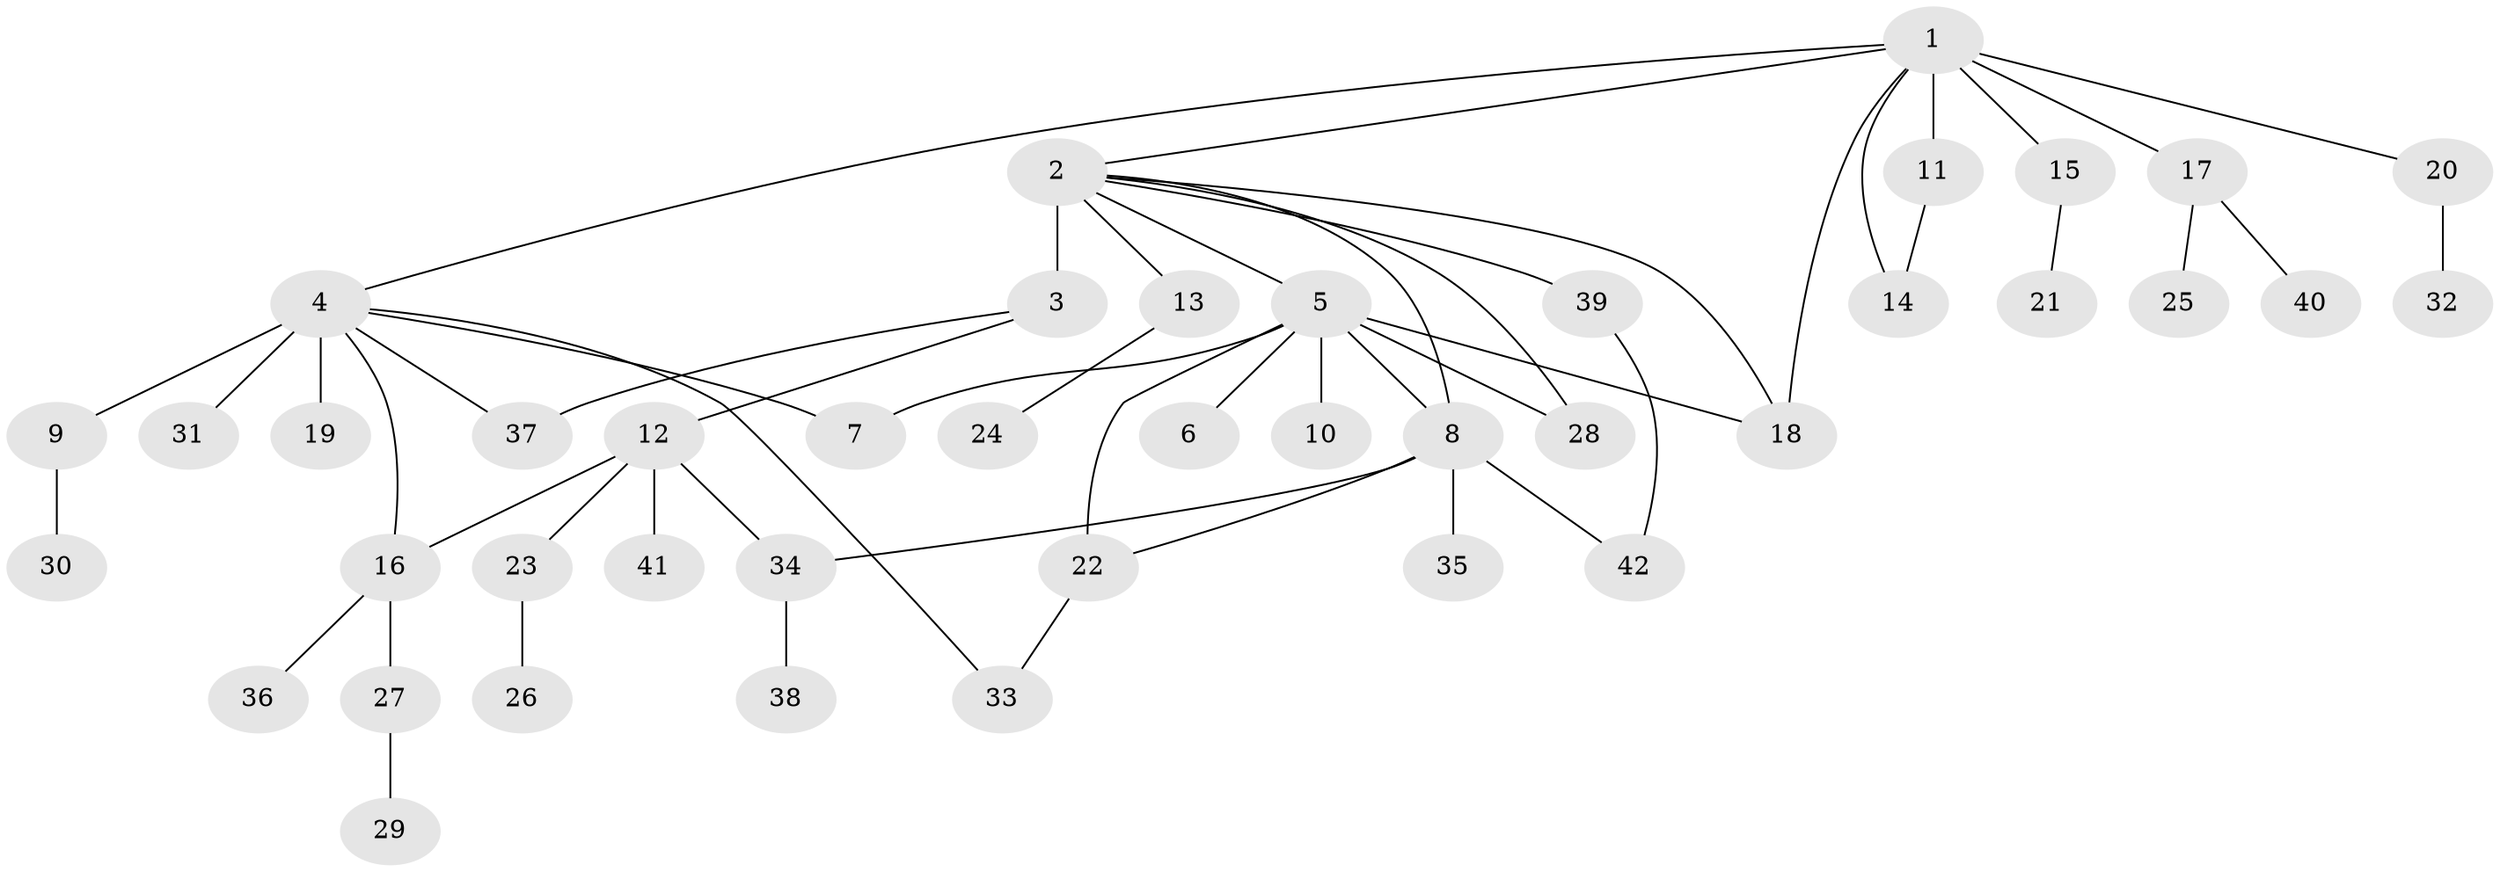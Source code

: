 // original degree distribution, {17: 0.01, 20: 0.01, 1: 0.63, 12: 0.02, 2: 0.13, 3: 0.11, 7: 0.01, 6: 0.01, 5: 0.02, 4: 0.05}
// Generated by graph-tools (version 1.1) at 2025/50/03/04/25 22:50:37]
// undirected, 42 vertices, 53 edges
graph export_dot {
  node [color=gray90,style=filled];
  1;
  2;
  3;
  4;
  5;
  6;
  7;
  8;
  9;
  10;
  11;
  12;
  13;
  14;
  15;
  16;
  17;
  18;
  19;
  20;
  21;
  22;
  23;
  24;
  25;
  26;
  27;
  28;
  29;
  30;
  31;
  32;
  33;
  34;
  35;
  36;
  37;
  38;
  39;
  40;
  41;
  42;
  1 -- 2 [weight=1.0];
  1 -- 4 [weight=1.0];
  1 -- 11 [weight=7.0];
  1 -- 14 [weight=1.0];
  1 -- 15 [weight=1.0];
  1 -- 17 [weight=1.0];
  1 -- 18 [weight=1.0];
  1 -- 20 [weight=1.0];
  2 -- 3 [weight=12.0];
  2 -- 5 [weight=1.0];
  2 -- 8 [weight=1.0];
  2 -- 13 [weight=1.0];
  2 -- 18 [weight=1.0];
  2 -- 28 [weight=1.0];
  2 -- 39 [weight=1.0];
  3 -- 12 [weight=1.0];
  3 -- 37 [weight=1.0];
  4 -- 7 [weight=1.0];
  4 -- 9 [weight=1.0];
  4 -- 16 [weight=1.0];
  4 -- 19 [weight=1.0];
  4 -- 31 [weight=4.0];
  4 -- 33 [weight=1.0];
  4 -- 37 [weight=1.0];
  5 -- 6 [weight=1.0];
  5 -- 7 [weight=1.0];
  5 -- 8 [weight=1.0];
  5 -- 10 [weight=4.0];
  5 -- 18 [weight=1.0];
  5 -- 22 [weight=1.0];
  5 -- 28 [weight=1.0];
  8 -- 22 [weight=1.0];
  8 -- 34 [weight=1.0];
  8 -- 35 [weight=1.0];
  8 -- 42 [weight=1.0];
  9 -- 30 [weight=1.0];
  11 -- 14 [weight=1.0];
  12 -- 16 [weight=1.0];
  12 -- 23 [weight=1.0];
  12 -- 34 [weight=1.0];
  12 -- 41 [weight=2.0];
  13 -- 24 [weight=1.0];
  15 -- 21 [weight=1.0];
  16 -- 27 [weight=1.0];
  16 -- 36 [weight=2.0];
  17 -- 25 [weight=1.0];
  17 -- 40 [weight=1.0];
  20 -- 32 [weight=2.0];
  22 -- 33 [weight=1.0];
  23 -- 26 [weight=2.0];
  27 -- 29 [weight=1.0];
  34 -- 38 [weight=1.0];
  39 -- 42 [weight=1.0];
}
